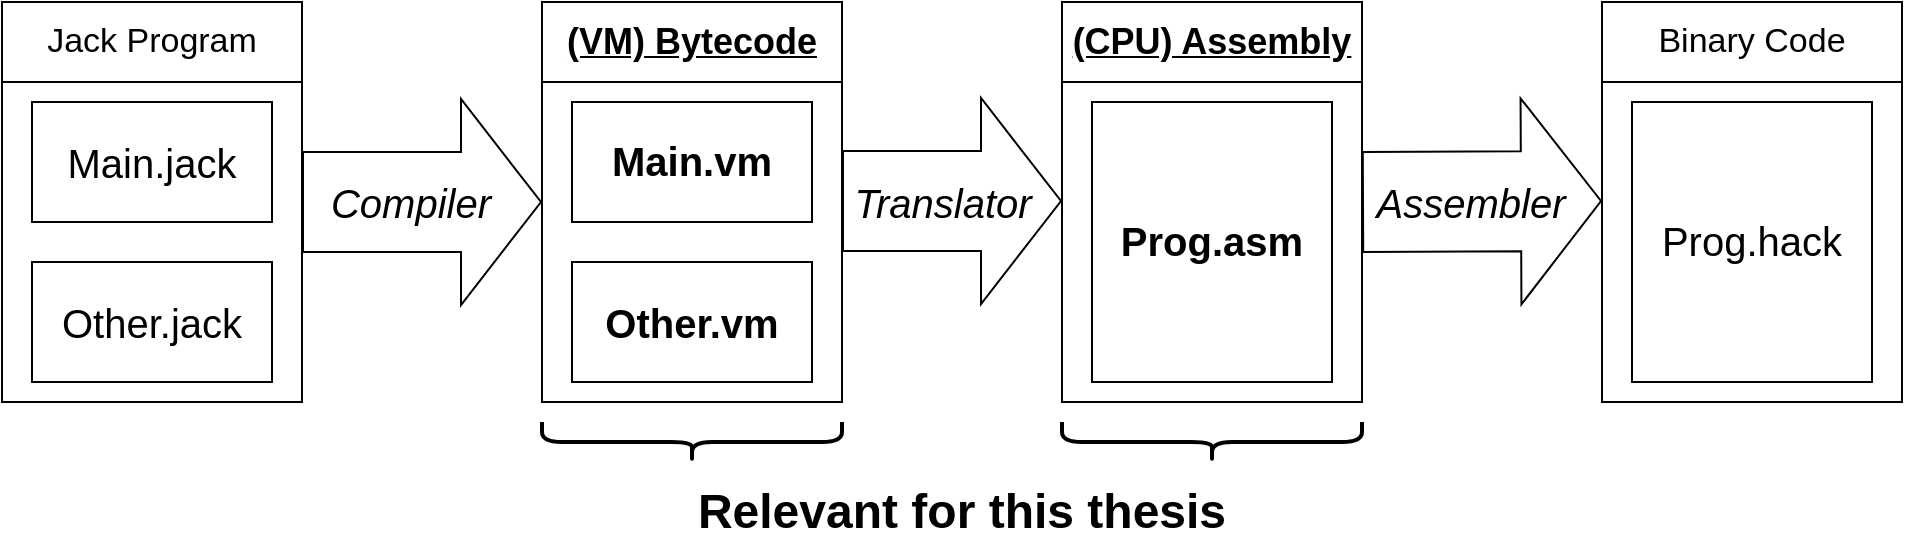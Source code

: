 <mxfile version="20.7.3" type="device"><diagram id="g9_YLUi4M32weLsq_o_s" name="Page-1"><mxGraphModel dx="794" dy="1106" grid="1" gridSize="10" guides="1" tooltips="1" connect="1" arrows="1" fold="1" page="1" pageScale="1" pageWidth="1100" pageHeight="850" math="0" shadow="0"><root><mxCell id="0"/><mxCell id="1" parent="0"/><mxCell id="soZJh8nYOUdB4aC0NcKX-1" value="Jack Program" style="swimlane;whiteSpace=wrap;html=1;fontSize=17;startSize=40;fontStyle=0" parent="1" vertex="1"><mxGeometry x="130" y="130" width="150" height="200" as="geometry"/></mxCell><mxCell id="soZJh8nYOUdB4aC0NcKX-6" value="&lt;div style=&quot;font-size: 20px;&quot;&gt;&lt;font style=&quot;font-size: 20px;&quot;&gt;Main.jack&lt;/font&gt;&lt;/div&gt;" style="rounded=0;whiteSpace=wrap;html=1;fontSize=17;" parent="soZJh8nYOUdB4aC0NcKX-1" vertex="1"><mxGeometry x="15" y="50" width="120" height="60" as="geometry"/></mxCell><mxCell id="soZJh8nYOUdB4aC0NcKX-7" value="&lt;div style=&quot;font-size: 20px;&quot;&gt;&lt;font style=&quot;font-size: 20px;&quot;&gt;Other.jack&lt;/font&gt;&lt;/div&gt;" style="rounded=0;whiteSpace=wrap;html=1;fontSize=17;" parent="soZJh8nYOUdB4aC0NcKX-1" vertex="1"><mxGeometry x="15" y="130" width="120" height="60" as="geometry"/></mxCell><mxCell id="soZJh8nYOUdB4aC0NcKX-8" value="" style="shape=flexArrow;endArrow=classic;html=1;rounded=0;fontSize=20;exitX=1;exitY=0.5;exitDx=0;exitDy=0;endWidth=52;endSize=13;width=50;" parent="1" source="soZJh8nYOUdB4aC0NcKX-1" edge="1"><mxGeometry width="50" height="50" relative="1" as="geometry"><mxPoint x="440" y="620" as="sourcePoint"/><mxPoint x="400" y="230" as="targetPoint"/></mxGeometry></mxCell><mxCell id="soZJh8nYOUdB4aC0NcKX-9" value="&lt;div&gt;Compiler&lt;/div&gt;" style="edgeLabel;html=1;align=center;verticalAlign=middle;resizable=0;points=[];fontSize=20;fontStyle=2" parent="soZJh8nYOUdB4aC0NcKX-8" vertex="1" connectable="0"><mxGeometry x="-0.165" y="-2" relative="1" as="geometry"><mxPoint x="4" y="-2" as="offset"/></mxGeometry></mxCell><mxCell id="soZJh8nYOUdB4aC0NcKX-30" value="" style="shape=flexArrow;endArrow=classic;html=1;rounded=0;fontSize=20;endWidth=52;endSize=13;width=50;" parent="1" edge="1"><mxGeometry width="50" height="50" relative="1" as="geometry"><mxPoint x="810" y="230" as="sourcePoint"/><mxPoint x="930" y="229.5" as="targetPoint"/></mxGeometry></mxCell><mxCell id="soZJh8nYOUdB4aC0NcKX-31" value="Assembler" style="edgeLabel;html=1;align=center;verticalAlign=middle;resizable=0;points=[];fontSize=20;fontStyle=2" parent="soZJh8nYOUdB4aC0NcKX-30" vertex="1" connectable="0"><mxGeometry x="-0.165" y="-2" relative="1" as="geometry"><mxPoint x="4" y="-2" as="offset"/></mxGeometry></mxCell><mxCell id="soZJh8nYOUdB4aC0NcKX-32" value="Binary Code" style="swimlane;whiteSpace=wrap;html=1;fontSize=17;startSize=40;fontStyle=0" parent="1" vertex="1"><mxGeometry x="930" y="130" width="150" height="200" as="geometry"/></mxCell><mxCell id="soZJh8nYOUdB4aC0NcKX-33" value="&lt;font style=&quot;font-size: 20px;&quot;&gt;Prog.hack&lt;/font&gt;" style="rounded=0;whiteSpace=wrap;html=1;fontSize=17;" parent="soZJh8nYOUdB4aC0NcKX-32" vertex="1"><mxGeometry x="15" y="50" width="120" height="140" as="geometry"/></mxCell><mxCell id="soZJh8nYOUdB4aC0NcKX-10" value="(VM) Bytecode" style="swimlane;whiteSpace=wrap;html=1;fontSize=18;startSize=40;fontStyle=5" parent="1" vertex="1"><mxGeometry x="400" y="130" width="150" height="200" as="geometry"/></mxCell><mxCell id="soZJh8nYOUdB4aC0NcKX-11" value="&lt;font style=&quot;font-size: 20px;&quot;&gt;Main.vm&lt;/font&gt;" style="rounded=0;whiteSpace=wrap;html=1;fontSize=17;fontStyle=1" parent="soZJh8nYOUdB4aC0NcKX-10" vertex="1"><mxGeometry x="15" y="50" width="120" height="60" as="geometry"/></mxCell><mxCell id="soZJh8nYOUdB4aC0NcKX-12" value="&lt;div style=&quot;font-size: 20px;&quot;&gt;&lt;font style=&quot;font-size: 20px;&quot;&gt;Other.vm&lt;/font&gt;&lt;/div&gt;" style="rounded=0;whiteSpace=wrap;html=1;fontSize=17;fontStyle=1" parent="soZJh8nYOUdB4aC0NcKX-10" vertex="1"><mxGeometry x="15" y="130" width="120" height="60" as="geometry"/></mxCell><mxCell id="soZJh8nYOUdB4aC0NcKX-27" value="(CPU) Assembly " style="swimlane;whiteSpace=wrap;html=1;fontSize=18;startSize=40;fontStyle=5" parent="1" vertex="1"><mxGeometry x="660" y="130" width="150" height="200" as="geometry"/></mxCell><mxCell id="soZJh8nYOUdB4aC0NcKX-28" value="&lt;font style=&quot;font-size: 20px;&quot;&gt;Prog.asm&lt;/font&gt;" style="rounded=0;whiteSpace=wrap;html=1;fontSize=17;fontStyle=1" parent="soZJh8nYOUdB4aC0NcKX-27" vertex="1"><mxGeometry x="15" y="50" width="120" height="140" as="geometry"/></mxCell><mxCell id="soZJh8nYOUdB4aC0NcKX-25" value="" style="shape=flexArrow;endArrow=classic;html=1;rounded=0;fontSize=20;exitX=1;exitY=0.5;exitDx=0;exitDy=0;endWidth=52;endSize=13;width=50;fontStyle=1" parent="1" edge="1"><mxGeometry width="50" height="50" relative="1" as="geometry"><mxPoint x="550" y="229.5" as="sourcePoint"/><mxPoint x="660" y="229.5" as="targetPoint"/></mxGeometry></mxCell><mxCell id="soZJh8nYOUdB4aC0NcKX-26" value="Translator" style="edgeLabel;html=1;align=center;verticalAlign=middle;resizable=0;points=[];fontSize=20;fontStyle=2" parent="soZJh8nYOUdB4aC0NcKX-25" vertex="1" connectable="0"><mxGeometry x="-0.165" y="-2" relative="1" as="geometry"><mxPoint x="4" y="-2" as="offset"/></mxGeometry></mxCell><mxCell id="YTIBTXEdjjcAcx7BHMaQ-1" value="" style="shape=curlyBracket;whiteSpace=wrap;html=1;rounded=1;flipH=1;labelPosition=right;verticalLabelPosition=middle;align=left;verticalAlign=middle;rotation=90;fontStyle=0;strokeWidth=2;" parent="1" vertex="1"><mxGeometry x="465" y="275" width="20" height="150" as="geometry"/></mxCell><mxCell id="YTIBTXEdjjcAcx7BHMaQ-2" value="" style="shape=curlyBracket;whiteSpace=wrap;html=1;rounded=1;flipH=1;labelPosition=right;verticalLabelPosition=middle;align=left;verticalAlign=middle;rotation=90;strokeWidth=2;" parent="1" vertex="1"><mxGeometry x="725" y="275" width="20" height="150" as="geometry"/></mxCell><mxCell id="YTIBTXEdjjcAcx7BHMaQ-3" value="Relevant for this thesis" style="text;html=1;strokeColor=none;fillColor=none;align=center;verticalAlign=middle;whiteSpace=wrap;rounded=0;fontSize=24;fontStyle=1" parent="1" vertex="1"><mxGeometry x="460" y="370" width="300" height="30" as="geometry"/></mxCell></root></mxGraphModel></diagram></mxfile>